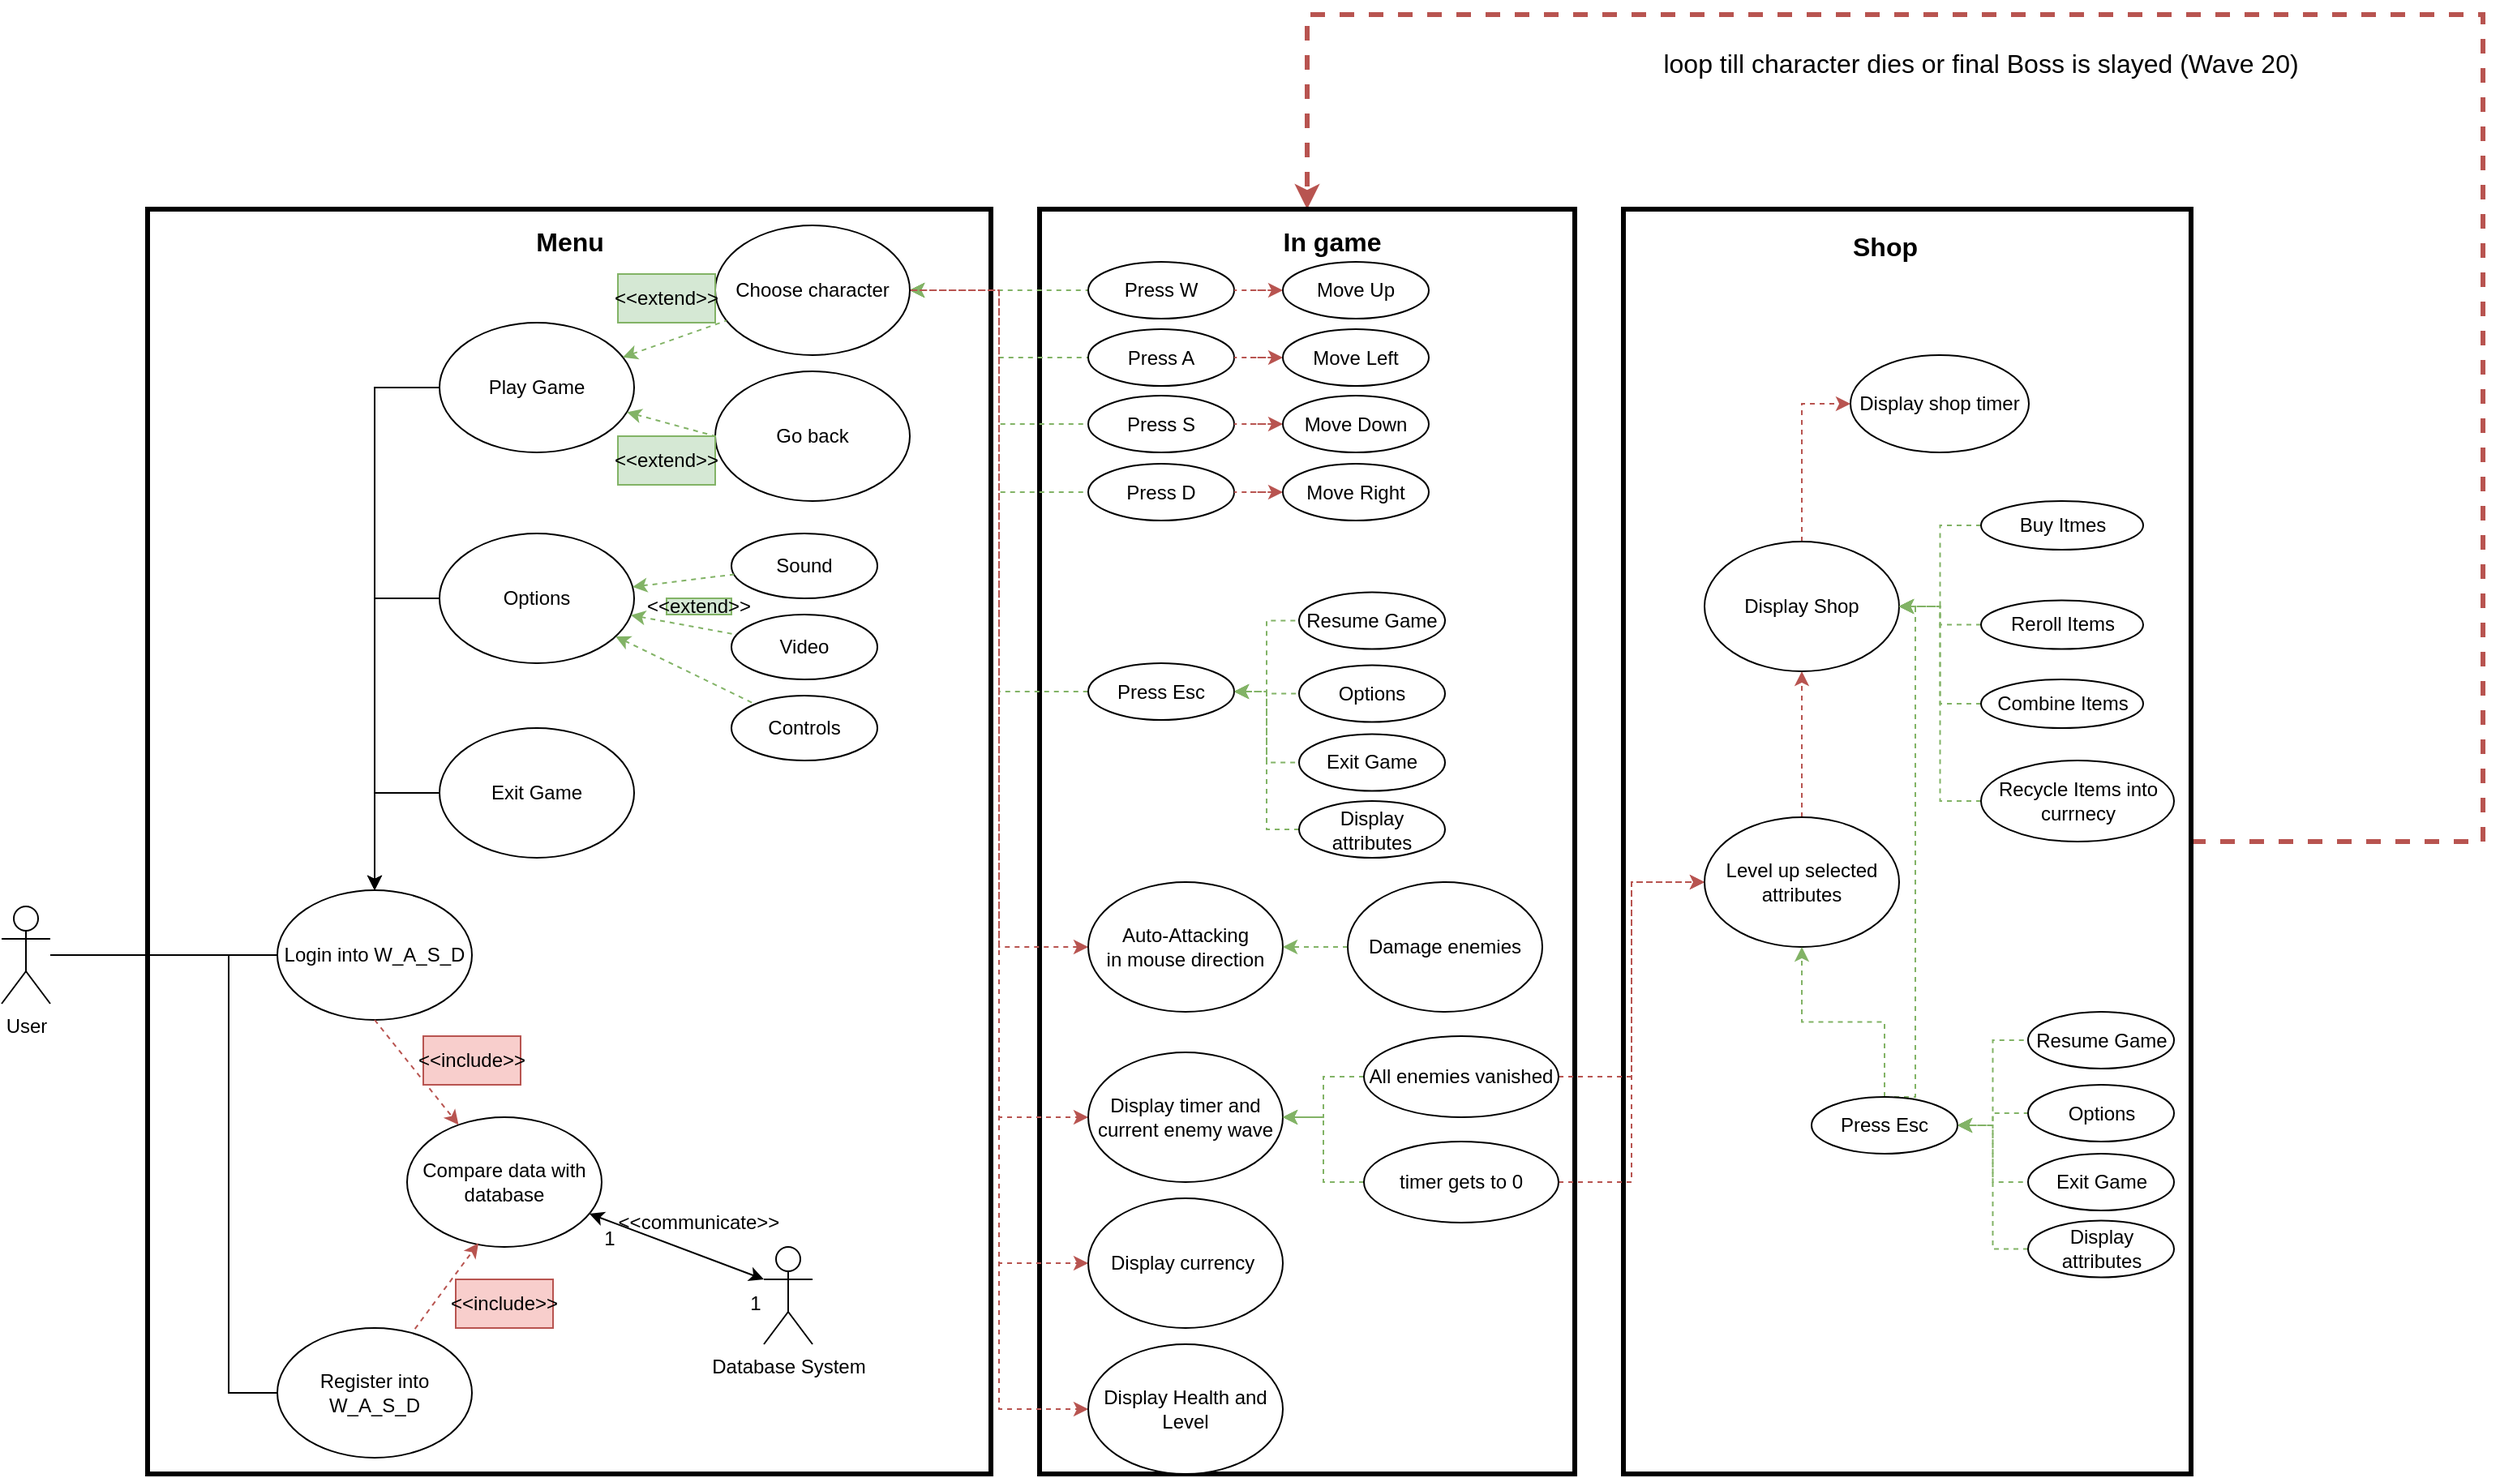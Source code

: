<mxfile version="17.2.4" type="device"><diagram id="T-7hqHyoxf-dJh8rDsUu" name="Seite-1"><mxGraphModel dx="1102" dy="1025" grid="1" gridSize="10" guides="1" tooltips="1" connect="1" arrows="1" fold="1" page="1" pageScale="1" pageWidth="827" pageHeight="1169" math="0" shadow="0"><root><mxCell id="0"/><mxCell id="1" parent="0"/><mxCell id="3f9uBUazSoZi7WTLvreQ-164" style="edgeStyle=orthogonalEdgeStyle;rounded=0;orthogonalLoop=1;jettySize=auto;html=1;entryX=0.5;entryY=0;entryDx=0;entryDy=0;dashed=1;fontSize=16;startArrow=none;startFill=0;endArrow=classic;endFill=1;fillColor=#f8cecc;strokeColor=#b85450;strokeWidth=3;" parent="1" source="3f9uBUazSoZi7WTLvreQ-121" target="3f9uBUazSoZi7WTLvreQ-56" edge="1"><mxGeometry relative="1" as="geometry"><Array as="points"><mxPoint x="1610" y="560"/><mxPoint x="1610" y="50"/><mxPoint x="885" y="50"/></Array></mxGeometry></mxCell><mxCell id="3f9uBUazSoZi7WTLvreQ-121" value="" style="rounded=0;whiteSpace=wrap;html=1;fillColor=default;strokeWidth=3;" parent="1" vertex="1"><mxGeometry x="1080" y="170" width="350" height="780" as="geometry"/></mxCell><mxCell id="3f9uBUazSoZi7WTLvreQ-56" value="" style="rounded=0;whiteSpace=wrap;html=1;fillColor=default;strokeWidth=3;" parent="1" vertex="1"><mxGeometry x="720" y="170" width="330" height="780" as="geometry"/></mxCell><mxCell id="3f9uBUazSoZi7WTLvreQ-54" value="" style="rounded=0;whiteSpace=wrap;html=1;fillColor=default;strokeWidth=3;" parent="1" vertex="1"><mxGeometry x="170" y="170" width="520" height="780" as="geometry"/></mxCell><mxCell id="3f9uBUazSoZi7WTLvreQ-18" style="edgeStyle=orthogonalEdgeStyle;rounded=0;orthogonalLoop=1;jettySize=auto;html=1;entryX=0;entryY=0.5;entryDx=0;entryDy=0;startArrow=none;startFill=0;endArrow=none;endFill=0;" parent="1" source="3f9uBUazSoZi7WTLvreQ-1" target="3f9uBUazSoZi7WTLvreQ-2" edge="1"><mxGeometry relative="1" as="geometry"><Array as="points"><mxPoint x="200" y="630"/><mxPoint x="200" y="630"/></Array></mxGeometry></mxCell><mxCell id="3f9uBUazSoZi7WTLvreQ-24" style="edgeStyle=orthogonalEdgeStyle;rounded=0;orthogonalLoop=1;jettySize=auto;html=1;startArrow=none;startFill=0;endArrow=none;endFill=0;" parent="1" source="3f9uBUazSoZi7WTLvreQ-1" target="3f9uBUazSoZi7WTLvreQ-19" edge="1"><mxGeometry relative="1" as="geometry"><Array as="points"><mxPoint x="220" y="630"/><mxPoint x="220" y="900"/></Array></mxGeometry></mxCell><mxCell id="3f9uBUazSoZi7WTLvreQ-1" value="User" style="shape=umlActor;verticalLabelPosition=bottom;verticalAlign=top;html=1;outlineConnect=0;" parent="1" vertex="1"><mxGeometry x="80" y="600" width="30" height="60" as="geometry"/></mxCell><mxCell id="3f9uBUazSoZi7WTLvreQ-31" style="edgeStyle=orthogonalEdgeStyle;rounded=0;orthogonalLoop=1;jettySize=auto;html=1;entryX=0;entryY=0.5;entryDx=0;entryDy=0;startArrow=classic;startFill=1;endArrow=none;endFill=0;" parent="1" source="3f9uBUazSoZi7WTLvreQ-2" target="3f9uBUazSoZi7WTLvreQ-29" edge="1"><mxGeometry relative="1" as="geometry"/></mxCell><mxCell id="3f9uBUazSoZi7WTLvreQ-32" style="edgeStyle=orthogonalEdgeStyle;rounded=0;orthogonalLoop=1;jettySize=auto;html=1;entryX=0;entryY=0.5;entryDx=0;entryDy=0;startArrow=classic;startFill=1;endArrow=none;endFill=0;" parent="1" source="3f9uBUazSoZi7WTLvreQ-2" target="3f9uBUazSoZi7WTLvreQ-30" edge="1"><mxGeometry relative="1" as="geometry"/></mxCell><mxCell id="3f9uBUazSoZi7WTLvreQ-33" style="edgeStyle=orthogonalEdgeStyle;rounded=0;orthogonalLoop=1;jettySize=auto;html=1;entryX=0;entryY=0.5;entryDx=0;entryDy=0;startArrow=classic;startFill=1;endArrow=none;endFill=0;" parent="1" source="3f9uBUazSoZi7WTLvreQ-2" target="3f9uBUazSoZi7WTLvreQ-28" edge="1"><mxGeometry relative="1" as="geometry"/></mxCell><mxCell id="3f9uBUazSoZi7WTLvreQ-2" value="Login into W_A_S_D" style="ellipse;whiteSpace=wrap;html=1;" parent="1" vertex="1"><mxGeometry x="250" y="590" width="120" height="80" as="geometry"/></mxCell><mxCell id="3f9uBUazSoZi7WTLvreQ-3" value="Compare data with database" style="ellipse;whiteSpace=wrap;html=1;" parent="1" vertex="1"><mxGeometry x="330" y="730" width="120" height="80" as="geometry"/></mxCell><mxCell id="3f9uBUazSoZi7WTLvreQ-5" value="" style="endArrow=classic;html=1;rounded=0;exitX=0.5;exitY=1;exitDx=0;exitDy=0;dashed=1;fillColor=#f8cecc;strokeColor=#b85450;" parent="1" source="3f9uBUazSoZi7WTLvreQ-2" target="3f9uBUazSoZi7WTLvreQ-3" edge="1"><mxGeometry width="50" height="50" relative="1" as="geometry"><mxPoint x="310" y="745" as="sourcePoint"/><mxPoint x="360" y="695" as="targetPoint"/></mxGeometry></mxCell><mxCell id="3f9uBUazSoZi7WTLvreQ-8" value="&amp;lt;&amp;lt;include&amp;gt;&amp;gt;" style="text;html=1;strokeColor=#b85450;fillColor=#f8cecc;align=center;verticalAlign=middle;whiteSpace=wrap;rounded=0;" parent="1" vertex="1"><mxGeometry x="340" y="680" width="60" height="30" as="geometry"/></mxCell><mxCell id="3f9uBUazSoZi7WTLvreQ-10" value="Database System" style="shape=umlActor;verticalLabelPosition=bottom;verticalAlign=top;html=1;outlineConnect=0;" parent="1" vertex="1"><mxGeometry x="550" y="810" width="30" height="60" as="geometry"/></mxCell><mxCell id="3f9uBUazSoZi7WTLvreQ-11" value="" style="endArrow=classic;html=1;rounded=0;entryX=0;entryY=0.333;entryDx=0;entryDy=0;entryPerimeter=0;startArrow=classic;startFill=1;" parent="1" source="3f9uBUazSoZi7WTLvreQ-3" target="3f9uBUazSoZi7WTLvreQ-10" edge="1"><mxGeometry width="50" height="50" relative="1" as="geometry"><mxPoint x="483.28" y="810" as="sourcePoint"/><mxPoint x="569.998" y="896.718" as="targetPoint"/></mxGeometry></mxCell><mxCell id="3f9uBUazSoZi7WTLvreQ-12" value="&amp;lt;&amp;lt;communicate&amp;gt;&amp;gt;" style="text;html=1;align=center;verticalAlign=middle;whiteSpace=wrap;rounded=0;" parent="1" vertex="1"><mxGeometry x="480" y="780" width="60" height="30" as="geometry"/></mxCell><mxCell id="3f9uBUazSoZi7WTLvreQ-13" value="1" style="text;html=1;strokeColor=none;fillColor=none;align=center;verticalAlign=middle;whiteSpace=wrap;rounded=0;" parent="1" vertex="1"><mxGeometry x="440" y="800" width="30" height="10" as="geometry"/></mxCell><mxCell id="3f9uBUazSoZi7WTLvreQ-14" value="1" style="text;html=1;strokeColor=none;fillColor=none;align=center;verticalAlign=middle;whiteSpace=wrap;rounded=0;" parent="1" vertex="1"><mxGeometry x="530" y="840" width="30" height="10" as="geometry"/></mxCell><mxCell id="3f9uBUazSoZi7WTLvreQ-19" value="Register into W_A_S_D" style="ellipse;whiteSpace=wrap;html=1;" parent="1" vertex="1"><mxGeometry x="250" y="860" width="120" height="80" as="geometry"/></mxCell><mxCell id="3f9uBUazSoZi7WTLvreQ-25" value="" style="endArrow=classic;html=1;rounded=0;exitX=0.707;exitY=0.007;exitDx=0;exitDy=0;dashed=1;fillColor=#f8cecc;strokeColor=#b85450;entryX=0.367;entryY=0.971;entryDx=0;entryDy=0;entryPerimeter=0;exitPerimeter=0;" parent="1" source="3f9uBUazSoZi7WTLvreQ-19" target="3f9uBUazSoZi7WTLvreQ-3" edge="1"><mxGeometry width="50" height="50" relative="1" as="geometry"><mxPoint x="350.66" y="800" as="sourcePoint"/><mxPoint x="400.0" y="855.617" as="targetPoint"/></mxGeometry></mxCell><mxCell id="3f9uBUazSoZi7WTLvreQ-26" value="&amp;lt;&amp;lt;include&amp;gt;&amp;gt;" style="text;html=1;strokeColor=#b85450;fillColor=#f8cecc;align=center;verticalAlign=middle;whiteSpace=wrap;rounded=0;" parent="1" vertex="1"><mxGeometry x="360" y="830" width="60" height="30" as="geometry"/></mxCell><mxCell id="3f9uBUazSoZi7WTLvreQ-28" value="Play Game" style="ellipse;whiteSpace=wrap;html=1;" parent="1" vertex="1"><mxGeometry x="350" y="240" width="120" height="80" as="geometry"/></mxCell><mxCell id="3f9uBUazSoZi7WTLvreQ-29" value="Exit Game" style="ellipse;whiteSpace=wrap;html=1;" parent="1" vertex="1"><mxGeometry x="350" y="490" width="120" height="80" as="geometry"/></mxCell><mxCell id="3f9uBUazSoZi7WTLvreQ-30" value="Options" style="ellipse;whiteSpace=wrap;html=1;" parent="1" vertex="1"><mxGeometry x="350" y="370" width="120" height="80" as="geometry"/></mxCell><mxCell id="3f9uBUazSoZi7WTLvreQ-70" style="edgeStyle=orthogonalEdgeStyle;rounded=0;orthogonalLoop=1;jettySize=auto;html=1;fontSize=16;startArrow=classic;startFill=1;endArrow=none;endFill=0;fillColor=#d5e8d4;strokeColor=#82b366;dashed=1;" parent="1" source="3f9uBUazSoZi7WTLvreQ-34" target="3f9uBUazSoZi7WTLvreQ-58" edge="1"><mxGeometry relative="1" as="geometry"/></mxCell><mxCell id="3f9uBUazSoZi7WTLvreQ-75" style="edgeStyle=orthogonalEdgeStyle;rounded=0;orthogonalLoop=1;jettySize=auto;html=1;dashed=1;fontSize=16;startArrow=classic;startFill=1;endArrow=none;endFill=0;fillColor=#d5e8d4;strokeColor=#82b366;" parent="1" source="3f9uBUazSoZi7WTLvreQ-34" target="3f9uBUazSoZi7WTLvreQ-59" edge="1"><mxGeometry relative="1" as="geometry"/></mxCell><mxCell id="3f9uBUazSoZi7WTLvreQ-76" style="edgeStyle=orthogonalEdgeStyle;rounded=0;orthogonalLoop=1;jettySize=auto;html=1;entryX=0;entryY=0.5;entryDx=0;entryDy=0;dashed=1;fontSize=16;startArrow=classic;startFill=1;endArrow=none;endFill=0;fillColor=#d5e8d4;strokeColor=#82b366;" parent="1" source="3f9uBUazSoZi7WTLvreQ-34" target="3f9uBUazSoZi7WTLvreQ-60" edge="1"><mxGeometry relative="1" as="geometry"/></mxCell><mxCell id="3f9uBUazSoZi7WTLvreQ-82" style="edgeStyle=orthogonalEdgeStyle;rounded=0;orthogonalLoop=1;jettySize=auto;html=1;entryX=0;entryY=0.5;entryDx=0;entryDy=0;dashed=1;fontSize=16;startArrow=classic;startFill=1;endArrow=none;endFill=0;fillColor=#d5e8d4;strokeColor=#82b366;" parent="1" source="3f9uBUazSoZi7WTLvreQ-34" target="3f9uBUazSoZi7WTLvreQ-80" edge="1"><mxGeometry relative="1" as="geometry"/></mxCell><mxCell id="3f9uBUazSoZi7WTLvreQ-83" style="edgeStyle=orthogonalEdgeStyle;rounded=0;orthogonalLoop=1;jettySize=auto;html=1;entryX=0;entryY=0.5;entryDx=0;entryDy=0;dashed=1;fontSize=16;startArrow=classic;startFill=1;endArrow=none;endFill=0;fillColor=#d5e8d4;strokeColor=#82b366;" parent="1" source="3f9uBUazSoZi7WTLvreQ-34" target="3f9uBUazSoZi7WTLvreQ-67" edge="1"><mxGeometry relative="1" as="geometry"/></mxCell><mxCell id="3f9uBUazSoZi7WTLvreQ-111" style="edgeStyle=orthogonalEdgeStyle;rounded=0;orthogonalLoop=1;jettySize=auto;html=1;entryX=0;entryY=0.5;entryDx=0;entryDy=0;dashed=1;fontSize=16;startArrow=none;startFill=0;endArrow=classic;endFill=1;fillColor=#f8cecc;strokeColor=#b85450;" parent="1" source="3f9uBUazSoZi7WTLvreQ-34" target="3f9uBUazSoZi7WTLvreQ-109" edge="1"><mxGeometry relative="1" as="geometry"/></mxCell><mxCell id="3f9uBUazSoZi7WTLvreQ-114" style="edgeStyle=orthogonalEdgeStyle;rounded=0;orthogonalLoop=1;jettySize=auto;html=1;entryX=0;entryY=0.5;entryDx=0;entryDy=0;dashed=1;fontSize=16;startArrow=none;startFill=0;endArrow=classic;endFill=1;fillColor=#f8cecc;strokeColor=#b85450;" parent="1" source="3f9uBUazSoZi7WTLvreQ-34" target="3f9uBUazSoZi7WTLvreQ-113" edge="1"><mxGeometry relative="1" as="geometry"/></mxCell><mxCell id="3f9uBUazSoZi7WTLvreQ-167" style="edgeStyle=orthogonalEdgeStyle;rounded=0;orthogonalLoop=1;jettySize=auto;html=1;entryX=0;entryY=0.5;entryDx=0;entryDy=0;dashed=1;fontSize=16;startArrow=none;startFill=0;endArrow=classic;endFill=1;strokeWidth=1;fillColor=#f8cecc;strokeColor=#b85450;" parent="1" source="3f9uBUazSoZi7WTLvreQ-34" target="3f9uBUazSoZi7WTLvreQ-166" edge="1"><mxGeometry relative="1" as="geometry"/></mxCell><mxCell id="3f9uBUazSoZi7WTLvreQ-34" value="Choose character" style="ellipse;whiteSpace=wrap;html=1;" parent="1" vertex="1"><mxGeometry x="520" y="180" width="120" height="80" as="geometry"/></mxCell><mxCell id="3f9uBUazSoZi7WTLvreQ-36" value="" style="endArrow=none;html=1;rounded=0;dashed=1;fillColor=#d5e8d4;strokeColor=#82b366;startArrow=classic;startFill=1;endFill=0;" parent="1" source="3f9uBUazSoZi7WTLvreQ-28" target="3f9uBUazSoZi7WTLvreQ-34" edge="1"><mxGeometry width="50" height="50" relative="1" as="geometry"><mxPoint x="498.42" y="330" as="sourcePoint"/><mxPoint x="550.0" y="394.772" as="targetPoint"/></mxGeometry></mxCell><mxCell id="3f9uBUazSoZi7WTLvreQ-39" value="&amp;lt;&amp;lt;extend&amp;gt;&amp;gt;" style="text;html=1;strokeColor=#82b366;fillColor=#d5e8d4;align=center;verticalAlign=middle;whiteSpace=wrap;rounded=0;" parent="1" vertex="1"><mxGeometry x="460" y="210" width="60" height="30" as="geometry"/></mxCell><mxCell id="3f9uBUazSoZi7WTLvreQ-40" value="Go back" style="ellipse;whiteSpace=wrap;html=1;" parent="1" vertex="1"><mxGeometry x="520" y="270" width="120" height="80" as="geometry"/></mxCell><mxCell id="3f9uBUazSoZi7WTLvreQ-41" value="" style="endArrow=none;html=1;rounded=0;dashed=1;fillColor=#d5e8d4;strokeColor=#82b366;startArrow=classic;startFill=1;endFill=0;entryX=0;entryY=0.5;entryDx=0;entryDy=0;" parent="1" source="3f9uBUazSoZi7WTLvreQ-28" target="3f9uBUazSoZi7WTLvreQ-40" edge="1"><mxGeometry width="50" height="50" relative="1" as="geometry"><mxPoint x="480" y="290" as="sourcePoint"/><mxPoint x="549.457" y="239.486" as="targetPoint"/></mxGeometry></mxCell><mxCell id="3f9uBUazSoZi7WTLvreQ-42" value="&amp;lt;&amp;lt;extend&amp;gt;&amp;gt;" style="text;html=1;strokeColor=#82b366;fillColor=#d5e8d4;align=center;verticalAlign=middle;whiteSpace=wrap;rounded=0;" parent="1" vertex="1"><mxGeometry x="460" y="310" width="60" height="30" as="geometry"/></mxCell><mxCell id="3f9uBUazSoZi7WTLvreQ-44" value="Sound" style="ellipse;whiteSpace=wrap;html=1;" parent="1" vertex="1"><mxGeometry x="530" y="370" width="90" height="40" as="geometry"/></mxCell><mxCell id="3f9uBUazSoZi7WTLvreQ-45" value="Video" style="ellipse;whiteSpace=wrap;html=1;" parent="1" vertex="1"><mxGeometry x="530" y="420" width="90" height="40" as="geometry"/></mxCell><mxCell id="3f9uBUazSoZi7WTLvreQ-46" value="Controls" style="ellipse;whiteSpace=wrap;html=1;" parent="1" vertex="1"><mxGeometry x="530" y="470" width="90" height="40" as="geometry"/></mxCell><mxCell id="3f9uBUazSoZi7WTLvreQ-47" value="" style="endArrow=none;html=1;rounded=0;dashed=1;fillColor=#d5e8d4;strokeColor=#82b366;startArrow=classic;startFill=1;endFill=0;" parent="1" source="3f9uBUazSoZi7WTLvreQ-30" target="3f9uBUazSoZi7WTLvreQ-44" edge="1"><mxGeometry width="50" height="50" relative="1" as="geometry"><mxPoint x="475.533" y="369.995" as="sourcePoint"/><mxPoint x="530.0" y="384.85" as="targetPoint"/></mxGeometry></mxCell><mxCell id="3f9uBUazSoZi7WTLvreQ-49" value="" style="endArrow=none;html=1;rounded=0;dashed=1;fillColor=#d5e8d4;strokeColor=#82b366;startArrow=classic;startFill=1;endFill=0;" parent="1" source="3f9uBUazSoZi7WTLvreQ-30" target="3f9uBUazSoZi7WTLvreQ-45" edge="1"><mxGeometry width="50" height="50" relative="1" as="geometry"><mxPoint x="460.003" y="447.812" as="sourcePoint"/><mxPoint x="522.496" y="440.002" as="targetPoint"/></mxGeometry></mxCell><mxCell id="3f9uBUazSoZi7WTLvreQ-50" value="" style="endArrow=none;html=1;rounded=0;dashed=1;fillColor=#d5e8d4;strokeColor=#82b366;startArrow=classic;startFill=1;endFill=0;" parent="1" source="3f9uBUazSoZi7WTLvreQ-30" target="3f9uBUazSoZi7WTLvreQ-46" edge="1"><mxGeometry width="50" height="50" relative="1" as="geometry"><mxPoint x="460.003" y="470.002" as="sourcePoint"/><mxPoint x="522.496" y="462.192" as="targetPoint"/></mxGeometry></mxCell><mxCell id="3f9uBUazSoZi7WTLvreQ-51" value="&amp;lt;&amp;lt;extend&amp;gt;&amp;gt;" style="text;html=1;strokeColor=#82b366;fillColor=#d5e8d4;align=center;verticalAlign=middle;whiteSpace=wrap;rounded=0;" parent="1" vertex="1"><mxGeometry x="490" y="410" width="40" height="10" as="geometry"/></mxCell><mxCell id="3f9uBUazSoZi7WTLvreQ-55" value="&lt;b&gt;&lt;font style=&quot;font-size: 16px&quot;&gt;Menu&lt;/font&gt;&lt;/b&gt;" style="text;html=1;align=center;verticalAlign=middle;resizable=0;points=[];autosize=1;strokeColor=none;fillColor=none;" parent="1" vertex="1"><mxGeometry x="400" y="180" width="60" height="20" as="geometry"/></mxCell><mxCell id="3f9uBUazSoZi7WTLvreQ-57" value="&lt;b&gt;&lt;font style=&quot;font-size: 16px&quot;&gt;In game&lt;/font&gt;&lt;/b&gt;" style="text;html=1;align=center;verticalAlign=middle;resizable=0;points=[];autosize=1;strokeColor=none;fillColor=none;" parent="1" vertex="1"><mxGeometry x="860" y="180" width="80" height="20" as="geometry"/></mxCell><mxCell id="3f9uBUazSoZi7WTLvreQ-58" value="Press W" style="ellipse;whiteSpace=wrap;html=1;" parent="1" vertex="1"><mxGeometry x="750" y="202.5" width="90" height="35" as="geometry"/></mxCell><mxCell id="3f9uBUazSoZi7WTLvreQ-59" value="Press A" style="ellipse;whiteSpace=wrap;html=1;" parent="1" vertex="1"><mxGeometry x="750" y="244" width="90" height="35" as="geometry"/></mxCell><mxCell id="3f9uBUazSoZi7WTLvreQ-60" value="Press S" style="ellipse;whiteSpace=wrap;html=1;" parent="1" vertex="1"><mxGeometry x="750" y="285" width="90" height="35" as="geometry"/></mxCell><mxCell id="3f9uBUazSoZi7WTLvreQ-88" style="edgeStyle=orthogonalEdgeStyle;rounded=0;orthogonalLoop=1;jettySize=auto;html=1;entryX=0;entryY=0.5;entryDx=0;entryDy=0;dashed=1;fontSize=16;startArrow=classic;startFill=1;endArrow=none;endFill=0;fillColor=#d5e8d4;strokeColor=#82b366;" parent="1" source="3f9uBUazSoZi7WTLvreQ-67" target="3f9uBUazSoZi7WTLvreQ-84" edge="1"><mxGeometry relative="1" as="geometry"/></mxCell><mxCell id="3f9uBUazSoZi7WTLvreQ-89" style="edgeStyle=orthogonalEdgeStyle;rounded=0;orthogonalLoop=1;jettySize=auto;html=1;entryX=0;entryY=0.5;entryDx=0;entryDy=0;dashed=1;fontSize=16;startArrow=classic;startFill=1;endArrow=none;endFill=0;fillColor=#d5e8d4;strokeColor=#82b366;" parent="1" source="3f9uBUazSoZi7WTLvreQ-67" target="3f9uBUazSoZi7WTLvreQ-86" edge="1"><mxGeometry relative="1" as="geometry"/></mxCell><mxCell id="3f9uBUazSoZi7WTLvreQ-90" style="edgeStyle=orthogonalEdgeStyle;rounded=0;orthogonalLoop=1;jettySize=auto;html=1;entryX=0;entryY=0.5;entryDx=0;entryDy=0;dashed=1;fontSize=16;startArrow=classic;startFill=1;endArrow=none;endFill=0;fillColor=#d5e8d4;strokeColor=#82b366;" parent="1" source="3f9uBUazSoZi7WTLvreQ-67" target="3f9uBUazSoZi7WTLvreQ-85" edge="1"><mxGeometry relative="1" as="geometry"/></mxCell><mxCell id="3f9uBUazSoZi7WTLvreQ-67" value="Press Esc" style="ellipse;whiteSpace=wrap;html=1;" parent="1" vertex="1"><mxGeometry x="750" y="450" width="90" height="35" as="geometry"/></mxCell><mxCell id="3f9uBUazSoZi7WTLvreQ-80" value="Press D" style="ellipse;whiteSpace=wrap;html=1;" parent="1" vertex="1"><mxGeometry x="750" y="327" width="90" height="35" as="geometry"/></mxCell><mxCell id="3f9uBUazSoZi7WTLvreQ-84" value="Resume Game" style="ellipse;whiteSpace=wrap;html=1;" parent="1" vertex="1"><mxGeometry x="880" y="406.25" width="90" height="35" as="geometry"/></mxCell><mxCell id="3f9uBUazSoZi7WTLvreQ-85" value="Exit Game" style="ellipse;whiteSpace=wrap;html=1;" parent="1" vertex="1"><mxGeometry x="880" y="493.75" width="90" height="35" as="geometry"/></mxCell><mxCell id="3f9uBUazSoZi7WTLvreQ-86" value="Options" style="ellipse;whiteSpace=wrap;html=1;" parent="1" vertex="1"><mxGeometry x="880" y="451.25" width="90" height="35" as="geometry"/></mxCell><mxCell id="3f9uBUazSoZi7WTLvreQ-101" style="edgeStyle=orthogonalEdgeStyle;rounded=0;orthogonalLoop=1;jettySize=auto;html=1;dashed=1;fontSize=16;startArrow=classic;startFill=1;endArrow=none;endFill=0;fillColor=#f8cecc;strokeColor=#b85450;" parent="1" source="3f9uBUazSoZi7WTLvreQ-91" target="3f9uBUazSoZi7WTLvreQ-58" edge="1"><mxGeometry relative="1" as="geometry"/></mxCell><mxCell id="3f9uBUazSoZi7WTLvreQ-91" value="Move Up" style="ellipse;whiteSpace=wrap;html=1;" parent="1" vertex="1"><mxGeometry x="870" y="202.5" width="90" height="35" as="geometry"/></mxCell><mxCell id="3f9uBUazSoZi7WTLvreQ-95" style="edgeStyle=orthogonalEdgeStyle;rounded=0;orthogonalLoop=1;jettySize=auto;html=1;exitX=0.5;exitY=1;exitDx=0;exitDy=0;dashed=1;fontSize=16;startArrow=classic;startFill=1;endArrow=none;endFill=0;" parent="1" edge="1"><mxGeometry relative="1" as="geometry"><mxPoint x="925" y="362" as="sourcePoint"/><mxPoint x="925" y="362" as="targetPoint"/></mxGeometry></mxCell><mxCell id="3f9uBUazSoZi7WTLvreQ-102" style="edgeStyle=orthogonalEdgeStyle;rounded=0;orthogonalLoop=1;jettySize=auto;html=1;dashed=1;fontSize=16;startArrow=classic;startFill=1;endArrow=none;endFill=0;fillColor=#f8cecc;strokeColor=#b85450;" parent="1" source="3f9uBUazSoZi7WTLvreQ-96" target="3f9uBUazSoZi7WTLvreQ-59" edge="1"><mxGeometry relative="1" as="geometry"/></mxCell><mxCell id="3f9uBUazSoZi7WTLvreQ-96" value="Move Left" style="ellipse;whiteSpace=wrap;html=1;" parent="1" vertex="1"><mxGeometry x="870" y="244" width="90" height="35" as="geometry"/></mxCell><mxCell id="3f9uBUazSoZi7WTLvreQ-103" style="edgeStyle=orthogonalEdgeStyle;rounded=0;orthogonalLoop=1;jettySize=auto;html=1;dashed=1;fontSize=16;startArrow=classic;startFill=1;endArrow=none;endFill=0;fillColor=#f8cecc;strokeColor=#b85450;" parent="1" source="3f9uBUazSoZi7WTLvreQ-97" target="3f9uBUazSoZi7WTLvreQ-60" edge="1"><mxGeometry relative="1" as="geometry"/></mxCell><mxCell id="3f9uBUazSoZi7WTLvreQ-97" value="Move Down" style="ellipse;whiteSpace=wrap;html=1;" parent="1" vertex="1"><mxGeometry x="870" y="285" width="90" height="35" as="geometry"/></mxCell><mxCell id="3f9uBUazSoZi7WTLvreQ-104" style="edgeStyle=orthogonalEdgeStyle;rounded=0;orthogonalLoop=1;jettySize=auto;html=1;dashed=1;fontSize=16;startArrow=classic;startFill=1;endArrow=none;endFill=0;fillColor=#f8cecc;strokeColor=#b85450;" parent="1" source="3f9uBUazSoZi7WTLvreQ-98" target="3f9uBUazSoZi7WTLvreQ-80" edge="1"><mxGeometry relative="1" as="geometry"/></mxCell><mxCell id="3f9uBUazSoZi7WTLvreQ-98" value="Move Right" style="ellipse;whiteSpace=wrap;html=1;" parent="1" vertex="1"><mxGeometry x="870" y="327" width="90" height="35" as="geometry"/></mxCell><mxCell id="3f9uBUazSoZi7WTLvreQ-106" style="edgeStyle=orthogonalEdgeStyle;rounded=0;orthogonalLoop=1;jettySize=auto;html=1;entryX=1;entryY=0.5;entryDx=0;entryDy=0;dashed=1;fontSize=16;startArrow=classic;startFill=1;endArrow=none;endFill=0;fillColor=#f8cecc;strokeColor=#b85450;" parent="1" source="3f9uBUazSoZi7WTLvreQ-105" target="3f9uBUazSoZi7WTLvreQ-34" edge="1"><mxGeometry relative="1" as="geometry"/></mxCell><mxCell id="3f9uBUazSoZi7WTLvreQ-105" value="Auto-Attacking&lt;br&gt;in mouse direction" style="ellipse;whiteSpace=wrap;html=1;" parent="1" vertex="1"><mxGeometry x="750" y="585" width="120" height="80" as="geometry"/></mxCell><mxCell id="3f9uBUazSoZi7WTLvreQ-108" style="edgeStyle=orthogonalEdgeStyle;rounded=0;orthogonalLoop=1;jettySize=auto;html=1;dashed=1;fontSize=16;startArrow=none;startFill=0;endArrow=classic;endFill=1;fillColor=#d5e8d4;strokeColor=#82b366;" parent="1" source="3f9uBUazSoZi7WTLvreQ-107" target="3f9uBUazSoZi7WTLvreQ-105" edge="1"><mxGeometry relative="1" as="geometry"/></mxCell><mxCell id="3f9uBUazSoZi7WTLvreQ-107" value="Damage enemies" style="ellipse;whiteSpace=wrap;html=1;" parent="1" vertex="1"><mxGeometry x="910" y="585" width="120" height="80" as="geometry"/></mxCell><mxCell id="3f9uBUazSoZi7WTLvreQ-109" value="Display timer and&lt;br&gt;current enemy wave" style="ellipse;whiteSpace=wrap;html=1;" parent="1" vertex="1"><mxGeometry x="750" y="690" width="120" height="80" as="geometry"/></mxCell><mxCell id="3f9uBUazSoZi7WTLvreQ-113" value="Display currency&amp;nbsp;" style="ellipse;whiteSpace=wrap;html=1;" parent="1" vertex="1"><mxGeometry x="750" y="780" width="120" height="80" as="geometry"/></mxCell><mxCell id="3f9uBUazSoZi7WTLvreQ-116" style="edgeStyle=orthogonalEdgeStyle;rounded=0;orthogonalLoop=1;jettySize=auto;html=1;entryX=1;entryY=0.5;entryDx=0;entryDy=0;dashed=1;fontSize=16;startArrow=none;startFill=0;endArrow=classic;endFill=1;fillColor=#d5e8d4;strokeColor=#82b366;" parent="1" source="3f9uBUazSoZi7WTLvreQ-115" target="3f9uBUazSoZi7WTLvreQ-67" edge="1"><mxGeometry relative="1" as="geometry"/></mxCell><mxCell id="3f9uBUazSoZi7WTLvreQ-115" value="Display attributes" style="ellipse;whiteSpace=wrap;html=1;" parent="1" vertex="1"><mxGeometry x="880" y="535" width="90" height="35" as="geometry"/></mxCell><mxCell id="3f9uBUazSoZi7WTLvreQ-119" style="edgeStyle=orthogonalEdgeStyle;rounded=0;orthogonalLoop=1;jettySize=auto;html=1;dashed=1;fontSize=16;startArrow=none;startFill=0;endArrow=classic;endFill=1;fillColor=#d5e8d4;strokeColor=#82b366;" parent="1" source="3f9uBUazSoZi7WTLvreQ-117" target="3f9uBUazSoZi7WTLvreQ-109" edge="1"><mxGeometry relative="1" as="geometry"/></mxCell><mxCell id="3f9uBUazSoZi7WTLvreQ-120" style="edgeStyle=orthogonalEdgeStyle;rounded=0;orthogonalLoop=1;jettySize=auto;html=1;dashed=1;fontSize=16;startArrow=none;startFill=0;endArrow=classic;endFill=1;fillColor=#d5e8d4;strokeColor=#82b366;" parent="1" source="3f9uBUazSoZi7WTLvreQ-117" target="3f9uBUazSoZi7WTLvreQ-109" edge="1"><mxGeometry relative="1" as="geometry"/></mxCell><mxCell id="3f9uBUazSoZi7WTLvreQ-124" style="edgeStyle=orthogonalEdgeStyle;rounded=0;orthogonalLoop=1;jettySize=auto;html=1;dashed=1;fontSize=16;startArrow=none;startFill=0;endArrow=classic;endFill=1;fillColor=#d5e8d4;strokeColor=#82b366;" parent="1" source="3f9uBUazSoZi7WTLvreQ-118" target="3f9uBUazSoZi7WTLvreQ-109" edge="1"><mxGeometry relative="1" as="geometry"/></mxCell><mxCell id="3f9uBUazSoZi7WTLvreQ-128" style="edgeStyle=orthogonalEdgeStyle;rounded=0;orthogonalLoop=1;jettySize=auto;html=1;entryX=0;entryY=0.5;entryDx=0;entryDy=0;dashed=1;fontSize=16;startArrow=none;startFill=0;endArrow=classic;endFill=1;fillColor=#f8cecc;strokeColor=#b85450;" parent="1" source="3f9uBUazSoZi7WTLvreQ-118" target="3f9uBUazSoZi7WTLvreQ-126" edge="1"><mxGeometry relative="1" as="geometry"/></mxCell><mxCell id="3f9uBUazSoZi7WTLvreQ-118" value="timer gets to 0" style="ellipse;whiteSpace=wrap;html=1;" parent="1" vertex="1"><mxGeometry x="920" y="745" width="120" height="50" as="geometry"/></mxCell><mxCell id="3f9uBUazSoZi7WTLvreQ-122" value="&lt;b&gt;&lt;font style=&quot;font-size: 16px&quot;&gt;Shop&lt;/font&gt;&lt;/b&gt;" style="text;html=1;align=center;verticalAlign=middle;resizable=0;points=[];autosize=1;strokeColor=none;fillColor=none;" parent="1" vertex="1"><mxGeometry x="1211" y="182.5" width="60" height="20" as="geometry"/></mxCell><mxCell id="3f9uBUazSoZi7WTLvreQ-127" style="edgeStyle=orthogonalEdgeStyle;rounded=0;orthogonalLoop=1;jettySize=auto;html=1;entryX=0;entryY=0.5;entryDx=0;entryDy=0;dashed=1;fontSize=16;startArrow=none;startFill=0;endArrow=classic;endFill=1;fillColor=#f8cecc;strokeColor=#b85450;" parent="1" source="3f9uBUazSoZi7WTLvreQ-117" target="3f9uBUazSoZi7WTLvreQ-126" edge="1"><mxGeometry relative="1" as="geometry"/></mxCell><mxCell id="3f9uBUazSoZi7WTLvreQ-117" value="All enemies vanished" style="ellipse;whiteSpace=wrap;html=1;" parent="1" vertex="1"><mxGeometry x="920" y="680" width="120" height="50" as="geometry"/></mxCell><mxCell id="3f9uBUazSoZi7WTLvreQ-130" style="edgeStyle=orthogonalEdgeStyle;rounded=0;orthogonalLoop=1;jettySize=auto;html=1;dashed=1;fontSize=16;startArrow=none;startFill=0;endArrow=classic;endFill=1;fillColor=#f8cecc;strokeColor=#b85450;" parent="1" source="3f9uBUazSoZi7WTLvreQ-126" target="3f9uBUazSoZi7WTLvreQ-129" edge="1"><mxGeometry relative="1" as="geometry"/></mxCell><mxCell id="3f9uBUazSoZi7WTLvreQ-126" value="Level up selected attributes" style="ellipse;whiteSpace=wrap;html=1;" parent="1" vertex="1"><mxGeometry x="1130" y="545" width="120" height="80" as="geometry"/></mxCell><mxCell id="3f9uBUazSoZi7WTLvreQ-132" style="edgeStyle=orthogonalEdgeStyle;rounded=0;orthogonalLoop=1;jettySize=auto;html=1;entryX=0;entryY=0.5;entryDx=0;entryDy=0;dashed=1;fontSize=16;startArrow=none;startFill=0;endArrow=classic;endFill=1;fillColor=#f8cecc;strokeColor=#b85450;" parent="1" source="3f9uBUazSoZi7WTLvreQ-129" target="3f9uBUazSoZi7WTLvreQ-131" edge="1"><mxGeometry relative="1" as="geometry"/></mxCell><mxCell id="3f9uBUazSoZi7WTLvreQ-129" value="Display Shop" style="ellipse;whiteSpace=wrap;html=1;" parent="1" vertex="1"><mxGeometry x="1130" y="375" width="120" height="80" as="geometry"/></mxCell><mxCell id="3f9uBUazSoZi7WTLvreQ-131" value="Display shop timer" style="ellipse;whiteSpace=wrap;html=1;" parent="1" vertex="1"><mxGeometry x="1220" y="260" width="110" height="60" as="geometry"/></mxCell><mxCell id="3f9uBUazSoZi7WTLvreQ-147" style="edgeStyle=orthogonalEdgeStyle;rounded=0;orthogonalLoop=1;jettySize=auto;html=1;entryX=1;entryY=0.5;entryDx=0;entryDy=0;dashed=1;fontSize=16;startArrow=none;startFill=0;endArrow=classic;endFill=1;fillColor=#d5e8d4;strokeColor=#82b366;" parent="1" source="3f9uBUazSoZi7WTLvreQ-133" target="3f9uBUazSoZi7WTLvreQ-129" edge="1"><mxGeometry relative="1" as="geometry"/></mxCell><mxCell id="3f9uBUazSoZi7WTLvreQ-133" value="Buy Itmes" style="ellipse;whiteSpace=wrap;html=1;" parent="1" vertex="1"><mxGeometry x="1300.5" y="350" width="100" height="30" as="geometry"/></mxCell><mxCell id="3f9uBUazSoZi7WTLvreQ-148" style="edgeStyle=orthogonalEdgeStyle;rounded=0;orthogonalLoop=1;jettySize=auto;html=1;entryX=1;entryY=0.5;entryDx=0;entryDy=0;dashed=1;fontSize=16;startArrow=none;startFill=0;endArrow=classic;endFill=1;fillColor=#d5e8d4;strokeColor=#82b366;" parent="1" source="3f9uBUazSoZi7WTLvreQ-134" target="3f9uBUazSoZi7WTLvreQ-129" edge="1"><mxGeometry relative="1" as="geometry"/></mxCell><mxCell id="3f9uBUazSoZi7WTLvreQ-134" value="Reroll Items" style="ellipse;whiteSpace=wrap;html=1;" parent="1" vertex="1"><mxGeometry x="1300.5" y="411.25" width="100" height="30" as="geometry"/></mxCell><mxCell id="3f9uBUazSoZi7WTLvreQ-150" style="edgeStyle=orthogonalEdgeStyle;rounded=0;orthogonalLoop=1;jettySize=auto;html=1;entryX=1;entryY=0.5;entryDx=0;entryDy=0;dashed=1;fontSize=16;startArrow=none;startFill=0;endArrow=classic;endFill=1;fillColor=#d5e8d4;strokeColor=#82b366;" parent="1" source="3f9uBUazSoZi7WTLvreQ-136" target="3f9uBUazSoZi7WTLvreQ-129" edge="1"><mxGeometry relative="1" as="geometry"/></mxCell><mxCell id="3f9uBUazSoZi7WTLvreQ-136" value="Recycle Items into currnecy" style="ellipse;whiteSpace=wrap;html=1;" parent="1" vertex="1"><mxGeometry x="1300.5" y="510" width="119" height="50" as="geometry"/></mxCell><mxCell id="3f9uBUazSoZi7WTLvreQ-152" style="edgeStyle=orthogonalEdgeStyle;rounded=0;orthogonalLoop=1;jettySize=auto;html=1;entryX=1;entryY=0.5;entryDx=0;entryDy=0;dashed=1;fontSize=16;startArrow=none;startFill=0;endArrow=classic;endFill=1;fillColor=#d5e8d4;strokeColor=#82b366;" parent="1" source="3f9uBUazSoZi7WTLvreQ-151" target="3f9uBUazSoZi7WTLvreQ-129" edge="1"><mxGeometry relative="1" as="geometry"/></mxCell><mxCell id="3f9uBUazSoZi7WTLvreQ-151" value="Combine Items" style="ellipse;whiteSpace=wrap;html=1;" parent="1" vertex="1"><mxGeometry x="1300.5" y="460" width="100" height="30" as="geometry"/></mxCell><mxCell id="3f9uBUazSoZi7WTLvreQ-153" style="edgeStyle=orthogonalEdgeStyle;rounded=0;orthogonalLoop=1;jettySize=auto;html=1;entryX=0;entryY=0.5;entryDx=0;entryDy=0;dashed=1;fontSize=16;startArrow=classic;startFill=1;endArrow=none;endFill=0;fillColor=#d5e8d4;strokeColor=#82b366;" parent="1" source="3f9uBUazSoZi7WTLvreQ-156" target="3f9uBUazSoZi7WTLvreQ-157" edge="1"><mxGeometry relative="1" as="geometry"/></mxCell><mxCell id="3f9uBUazSoZi7WTLvreQ-154" style="edgeStyle=orthogonalEdgeStyle;rounded=0;orthogonalLoop=1;jettySize=auto;html=1;entryX=0;entryY=0.5;entryDx=0;entryDy=0;dashed=1;fontSize=16;startArrow=classic;startFill=1;endArrow=none;endFill=0;fillColor=#d5e8d4;strokeColor=#82b366;" parent="1" source="3f9uBUazSoZi7WTLvreQ-156" target="3f9uBUazSoZi7WTLvreQ-159" edge="1"><mxGeometry relative="1" as="geometry"/></mxCell><mxCell id="3f9uBUazSoZi7WTLvreQ-155" style="edgeStyle=orthogonalEdgeStyle;rounded=0;orthogonalLoop=1;jettySize=auto;html=1;entryX=0;entryY=0.5;entryDx=0;entryDy=0;dashed=1;fontSize=16;startArrow=classic;startFill=1;endArrow=none;endFill=0;fillColor=#d5e8d4;strokeColor=#82b366;" parent="1" source="3f9uBUazSoZi7WTLvreQ-156" target="3f9uBUazSoZi7WTLvreQ-158" edge="1"><mxGeometry relative="1" as="geometry"/></mxCell><mxCell id="3f9uBUazSoZi7WTLvreQ-162" style="edgeStyle=orthogonalEdgeStyle;rounded=0;orthogonalLoop=1;jettySize=auto;html=1;dashed=1;fontSize=16;startArrow=none;startFill=0;endArrow=classic;endFill=1;fillColor=#d5e8d4;strokeColor=#82b366;" parent="1" source="3f9uBUazSoZi7WTLvreQ-156" target="3f9uBUazSoZi7WTLvreQ-126" edge="1"><mxGeometry relative="1" as="geometry"/></mxCell><mxCell id="3f9uBUazSoZi7WTLvreQ-163" style="edgeStyle=orthogonalEdgeStyle;rounded=0;orthogonalLoop=1;jettySize=auto;html=1;dashed=1;fontSize=16;startArrow=none;startFill=0;endArrow=classic;endFill=1;fillColor=#d5e8d4;strokeColor=#82b366;exitX=0.5;exitY=0;exitDx=0;exitDy=0;" parent="1" source="3f9uBUazSoZi7WTLvreQ-156" target="3f9uBUazSoZi7WTLvreQ-129" edge="1"><mxGeometry relative="1" as="geometry"><Array as="points"><mxPoint x="1260" y="718"/><mxPoint x="1260" y="415"/></Array></mxGeometry></mxCell><mxCell id="3f9uBUazSoZi7WTLvreQ-156" value="Press Esc" style="ellipse;whiteSpace=wrap;html=1;" parent="1" vertex="1"><mxGeometry x="1196" y="717.5" width="90" height="35" as="geometry"/></mxCell><mxCell id="3f9uBUazSoZi7WTLvreQ-157" value="Resume Game" style="ellipse;whiteSpace=wrap;html=1;" parent="1" vertex="1"><mxGeometry x="1329.5" y="665" width="90" height="35" as="geometry"/></mxCell><mxCell id="3f9uBUazSoZi7WTLvreQ-158" value="Exit Game" style="ellipse;whiteSpace=wrap;html=1;" parent="1" vertex="1"><mxGeometry x="1329.5" y="752.5" width="90" height="35" as="geometry"/></mxCell><mxCell id="3f9uBUazSoZi7WTLvreQ-159" value="Options" style="ellipse;whiteSpace=wrap;html=1;" parent="1" vertex="1"><mxGeometry x="1329.5" y="710" width="90" height="35" as="geometry"/></mxCell><mxCell id="3f9uBUazSoZi7WTLvreQ-160" style="edgeStyle=orthogonalEdgeStyle;rounded=0;orthogonalLoop=1;jettySize=auto;html=1;entryX=1;entryY=0.5;entryDx=0;entryDy=0;dashed=1;fontSize=16;startArrow=none;startFill=0;endArrow=classic;endFill=1;fillColor=#d5e8d4;strokeColor=#82b366;" parent="1" source="3f9uBUazSoZi7WTLvreQ-161" target="3f9uBUazSoZi7WTLvreQ-156" edge="1"><mxGeometry relative="1" as="geometry"/></mxCell><mxCell id="3f9uBUazSoZi7WTLvreQ-161" value="Display attributes" style="ellipse;whiteSpace=wrap;html=1;" parent="1" vertex="1"><mxGeometry x="1329.5" y="793.75" width="90" height="35" as="geometry"/></mxCell><mxCell id="3f9uBUazSoZi7WTLvreQ-165" value="loop till character dies or final Boss is slayed (Wave 20)" style="text;html=1;align=center;verticalAlign=middle;resizable=0;points=[];autosize=1;strokeColor=none;fillColor=none;fontSize=16;" parent="1" vertex="1"><mxGeometry x="1095" y="70" width="410" height="20" as="geometry"/></mxCell><mxCell id="3f9uBUazSoZi7WTLvreQ-166" value="Display Health and Level" style="ellipse;whiteSpace=wrap;html=1;" parent="1" vertex="1"><mxGeometry x="750" y="870" width="120" height="80" as="geometry"/></mxCell></root></mxGraphModel></diagram></mxfile>